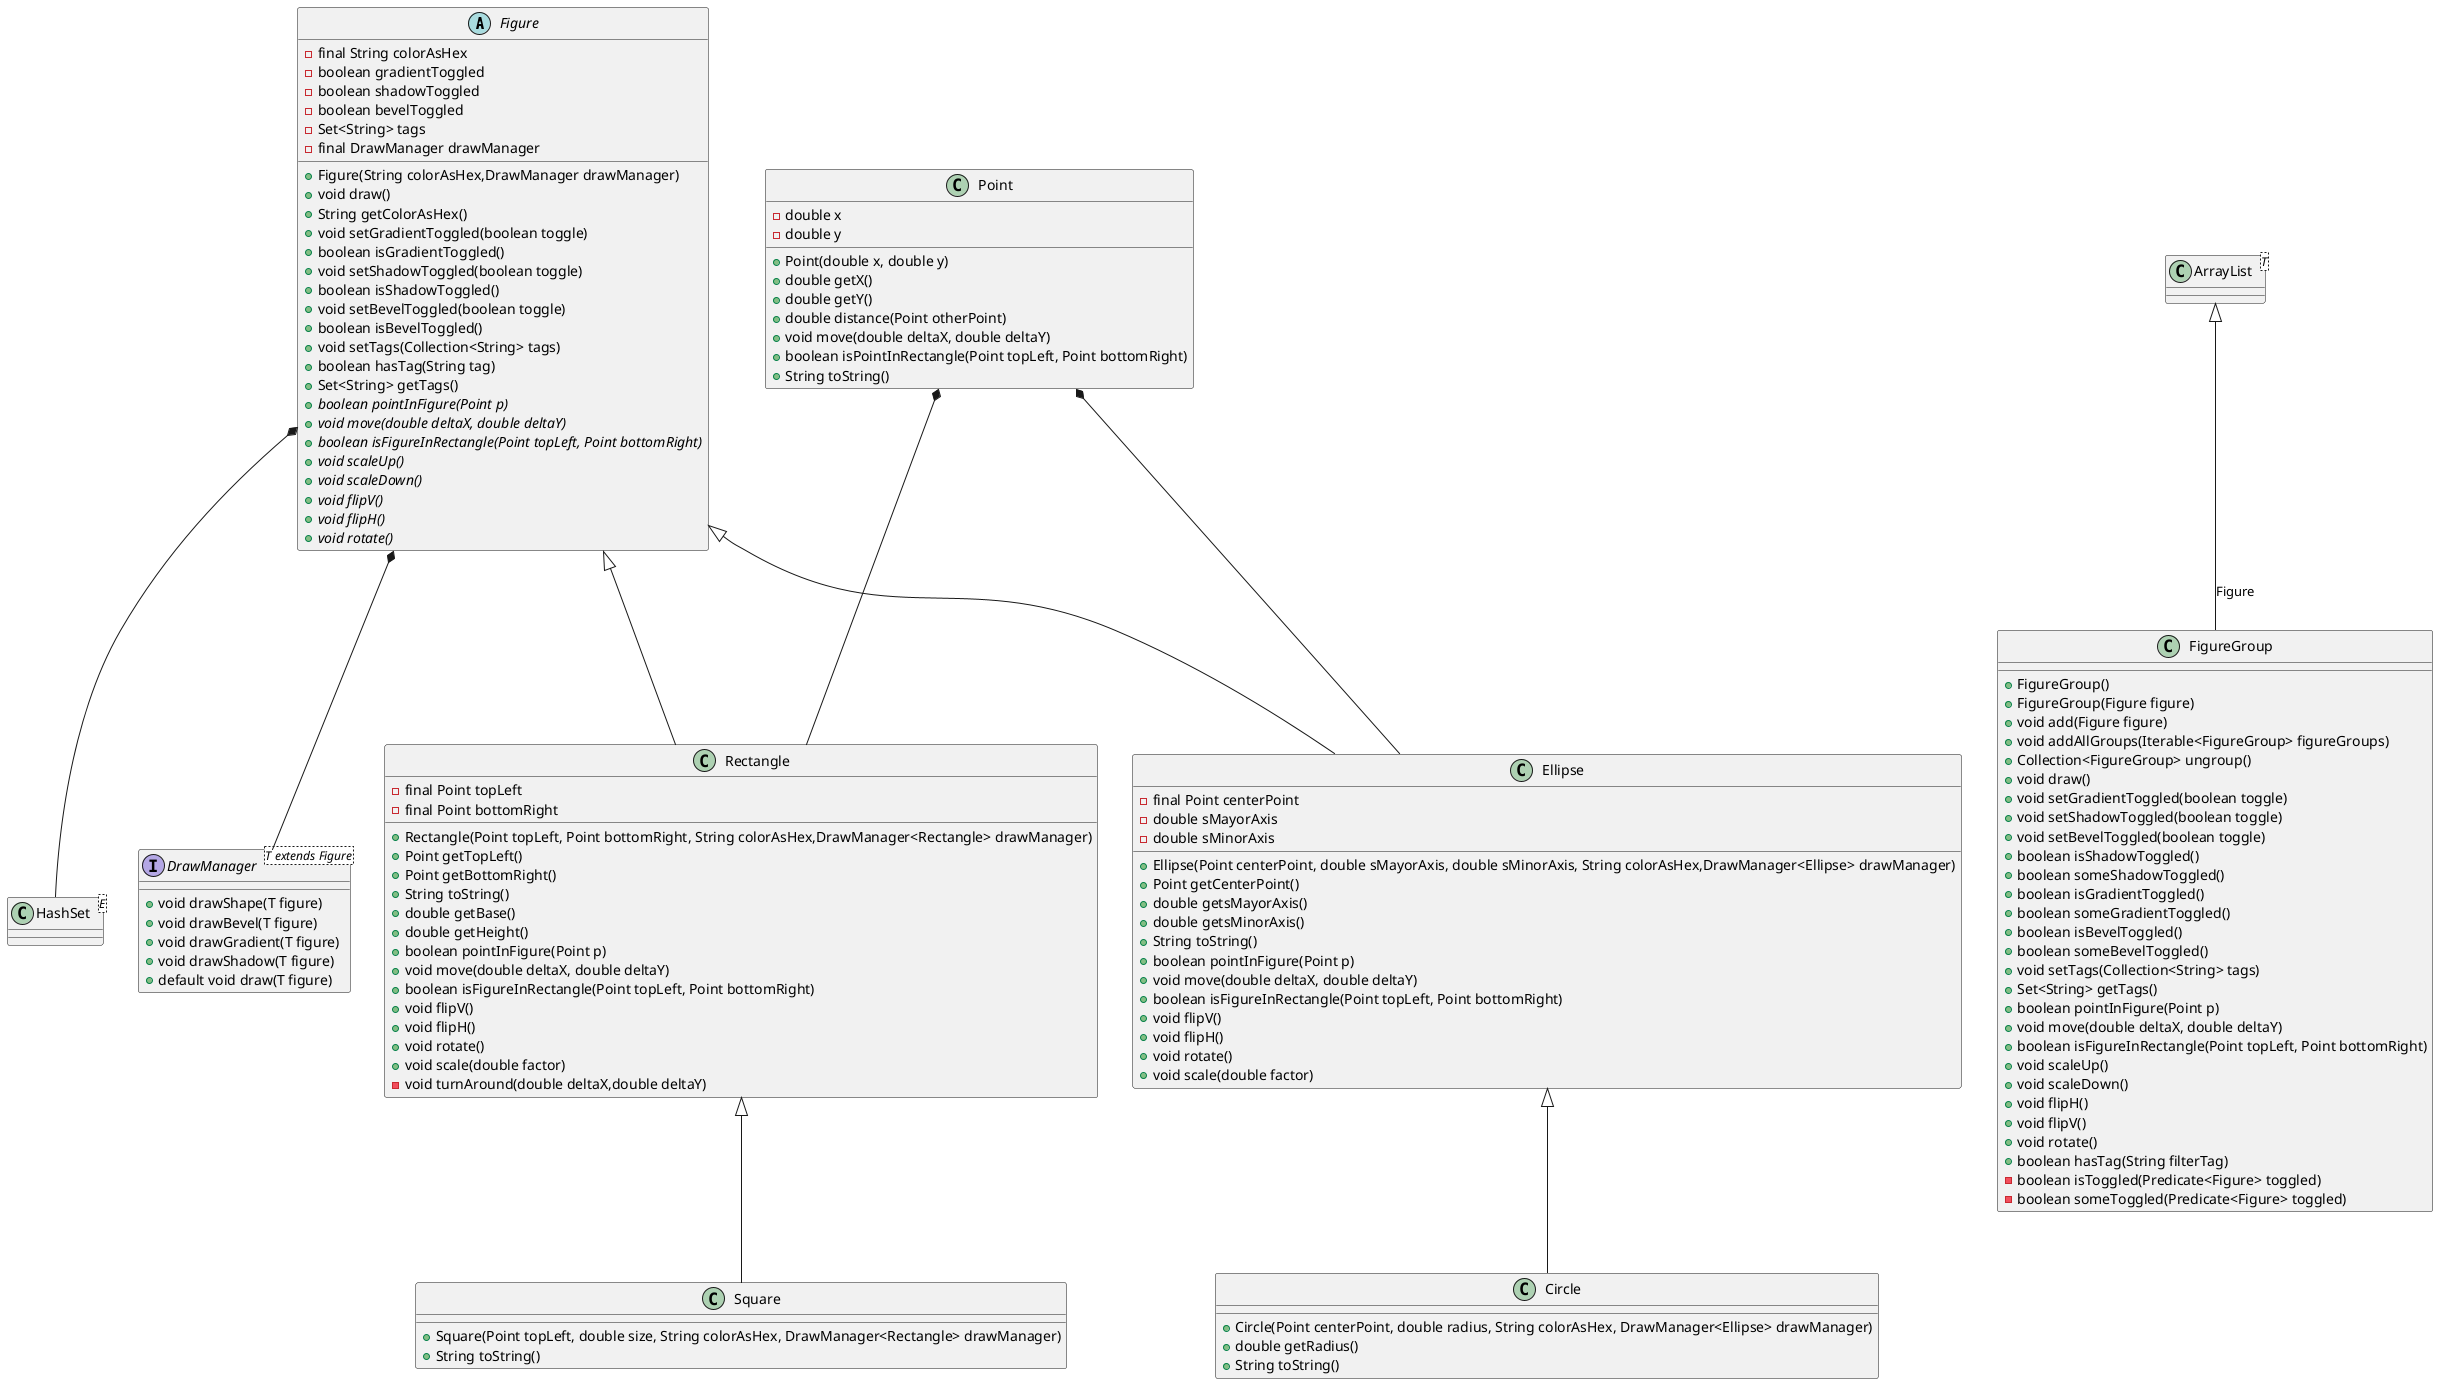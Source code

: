 @startuml
abstract class Figure{
    -final String colorAsHex
    -boolean gradientToggled 
    -boolean shadowToggled 
    -boolean bevelToggled 
    -Set<String> tags
    -final DrawManager drawManager

    +Figure(String colorAsHex,DrawManager drawManager)
    +void draw()
    +String getColorAsHex()
    +void setGradientToggled(boolean toggle)
    +boolean isGradientToggled()
    +void setShadowToggled(boolean toggle)
    +boolean isShadowToggled()
    +void setBevelToggled(boolean toggle)
    +boolean isBevelToggled()
    +void setTags(Collection<String> tags)
    +boolean hasTag(String tag)
    +Set<String> getTags()
    +{abstract} boolean pointInFigure(Point p)
    +{abstract} void move(double deltaX, double deltaY)
    +{abstract} boolean isFigureInRectangle(Point topLeft, Point bottomRight)
    +{abstract} void scaleUp()
    +{abstract} void scaleDown()
    +{abstract} void flipV()
    +{abstract} void flipH()
    +{abstract} void rotate()
}
class ArrayList<T>{}
class HashSet<E>{}


class Ellipse{
    -final Point centerPoint
    -double sMayorAxis
    -double sMinorAxis
    +Ellipse(Point centerPoint, double sMayorAxis, double sMinorAxis, String colorAsHex,DrawManager<Ellipse> drawManager)
    +Point getCenterPoint()
    +double getsMayorAxis()
    +double getsMinorAxis()
    +String toString()
    +boolean pointInFigure(Point p)
    +void move(double deltaX, double deltaY)
    +boolean isFigureInRectangle(Point topLeft, Point bottomRight)
    +void flipV()
    +void flipH()
    +void rotate()
    +void scale(double factor)
}

class Rectangle{
   -final Point topLeft
   -final Point bottomRight
    +Rectangle(Point topLeft, Point bottomRight, String colorAsHex,DrawManager<Rectangle> drawManager)
    +Point getTopLeft() 
    +Point getBottomRight()
    +String toString()
    +double getBase()
    +double getHeight()
    +boolean pointInFigure(Point p)
    +void move(double deltaX, double deltaY)
    +boolean isFigureInRectangle(Point topLeft, Point bottomRight)
    +void flipV()
    +void flipH()
    +void rotate()
    +void scale(double factor)
    -void turnAround(double deltaX,double deltaY)
}

class Point{

    -double x
    -double y
    +Point(double x, double y)
    +double getX()
    +double getY()
    +double distance(Point otherPoint)
    +void move(double deltaX, double deltaY)
    +boolean isPointInRectangle(Point topLeft, Point bottomRight)
    +String toString()
}

class FigureGroup{
     
    +FigureGroup()
    +FigureGroup(Figure figure)
    +void add(Figure figure)
    +void addAllGroups(Iterable<FigureGroup> figureGroups)
    +Collection<FigureGroup> ungroup()
    +void draw()
    +void setGradientToggled(boolean toggle)
    +void setShadowToggled(boolean toggle)
    +void setBevelToggled(boolean toggle)
    +boolean isShadowToggled()
    +boolean someShadowToggled()
    +boolean isGradientToggled()
    +boolean someGradientToggled()
    +boolean isBevelToggled()
    +boolean someBevelToggled()
    +void setTags(Collection<String> tags)
    +Set<String> getTags()
    +boolean pointInFigure(Point p)
    +void move(double deltaX, double deltaY)
    +boolean isFigureInRectangle(Point topLeft, Point bottomRight)
    +void scaleUp()
    +void scaleDown() 
    +void flipH()
    +void flipV()
    +void rotate() 
    +boolean hasTag(String filterTag)
    -boolean isToggled(Predicate<Figure> toggled)
    -boolean someToggled(Predicate<Figure> toggled)
}

class Circle{
    +Circle(Point centerPoint, double radius, String colorAsHex, DrawManager<Ellipse> drawManager)
    +double getRadius()
    +String toString()
}

class Square{
+Square(Point topLeft, double size, String colorAsHex, DrawManager<Rectangle> drawManager)
+String toString()
}

interface DrawManager<T extends Figure>{
    +void drawShape(T figure)
    +void drawBevel(T figure)
    +void drawGradient(T figure)
    +void drawShadow(T figure)
    +default void draw(T figure)
}

ArrayList <|-- FigureGroup : Figure
Rectangle <|-- Square
Ellipse <|-- Circle
Figure <|-- Rectangle
Figure <|-- Ellipse 

Figure *-- HashSet
Point *-- Rectangle
Point *-- Ellipse
Figure *-- DrawManager
@enduml
